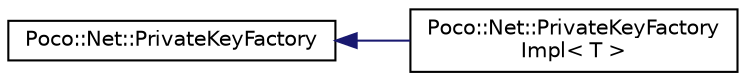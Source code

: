 digraph "Graphical Class Hierarchy"
{
 // LATEX_PDF_SIZE
  edge [fontname="Helvetica",fontsize="10",labelfontname="Helvetica",labelfontsize="10"];
  node [fontname="Helvetica",fontsize="10",shape=record];
  rankdir="LR";
  Node0 [label="Poco::Net::PrivateKeyFactory",height=0.2,width=0.4,color="black", fillcolor="white", style="filled",URL="$classPoco_1_1Net_1_1PrivateKeyFactory.html",tooltip=" "];
  Node0 -> Node1 [dir="back",color="midnightblue",fontsize="10",style="solid",fontname="Helvetica"];
  Node1 [label="Poco::Net::PrivateKeyFactory\lImpl\< T \>",height=0.2,width=0.4,color="black", fillcolor="white", style="filled",URL="$classPoco_1_1Net_1_1PrivateKeyFactoryImpl.html",tooltip=" "];
}
